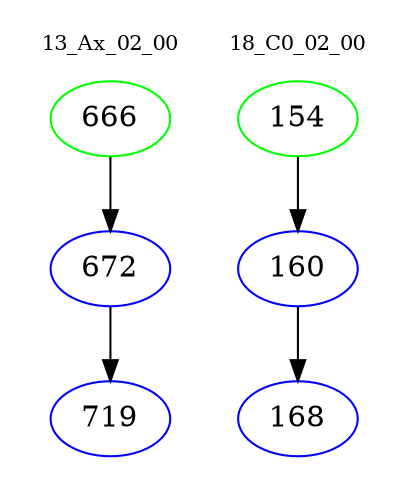 digraph{
subgraph cluster_0 {
color = white
label = "13_Ax_02_00";
fontsize=10;
T0_666 [label="666", color="green"]
T0_666 -> T0_672 [color="black"]
T0_672 [label="672", color="blue"]
T0_672 -> T0_719 [color="black"]
T0_719 [label="719", color="blue"]
}
subgraph cluster_1 {
color = white
label = "18_C0_02_00";
fontsize=10;
T1_154 [label="154", color="green"]
T1_154 -> T1_160 [color="black"]
T1_160 [label="160", color="blue"]
T1_160 -> T1_168 [color="black"]
T1_168 [label="168", color="blue"]
}
}
